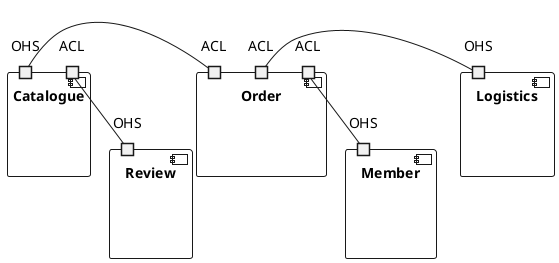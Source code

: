 @startuml

component "Catalogue" as c {
    port OHS as cohs1
    port ACL as cacl1
}

component "Order" as o {
    port ACL as oacl1
    port ACL as oacl2
    port ACL as oacl3
}

component "Logistics" as l {
    port OHS as lohs1
}

component "Review" as r {
    port OHS as rohs1
}

component "Member" as m {
    port OHS as mohs1
}

cacl1 -down- rohs1
cohs1 -right- oacl1

oacl2 -down- mohs1
oacl3 -right- lohs1

@enduml